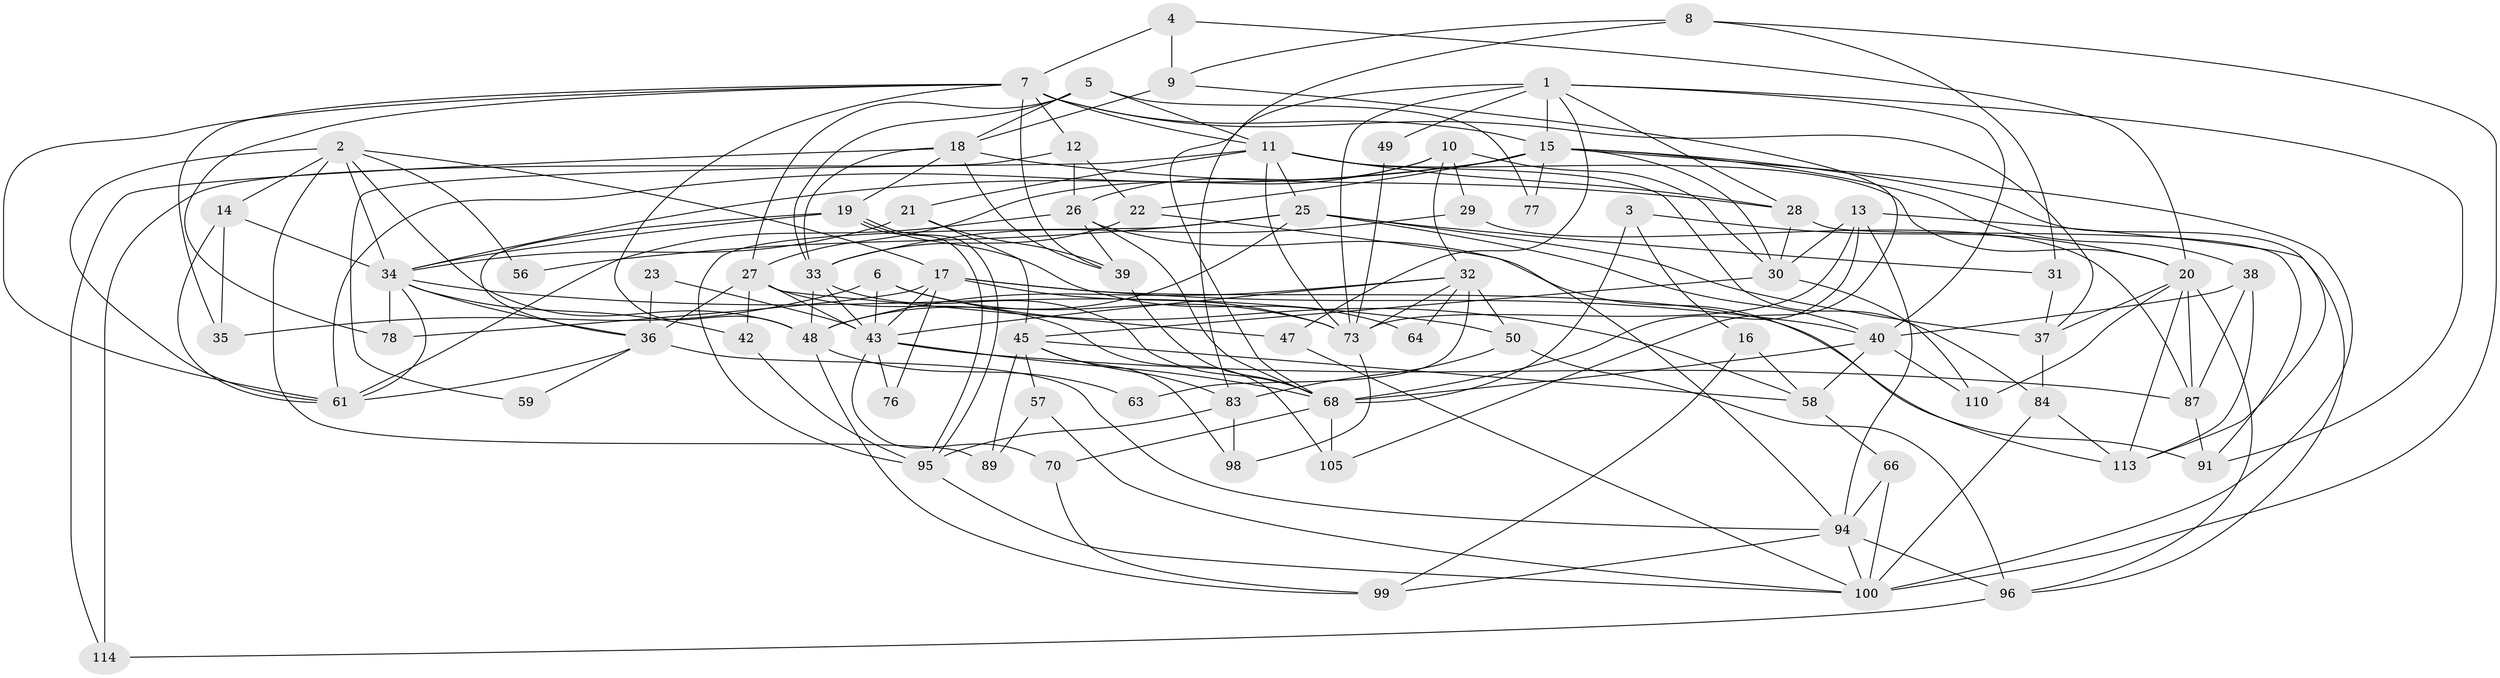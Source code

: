 // original degree distribution, {6: 0.10344827586206896, 4: 0.1810344827586207, 3: 0.3103448275862069, 5: 0.1810344827586207, 8: 0.02586206896551724, 2: 0.15517241379310345, 7: 0.04310344827586207}
// Generated by graph-tools (version 1.1) at 2025/41/03/06/25 10:41:59]
// undirected, 75 vertices, 188 edges
graph export_dot {
graph [start="1"]
  node [color=gray90,style=filled];
  1 [super="+65"];
  2 [super="+67"];
  3;
  4;
  5 [super="+79"];
  6 [super="+60"];
  7 [super="+71"];
  8 [super="+101"];
  9 [super="+44"];
  10 [super="+24"];
  11 [super="+93"];
  12 [super="+55"];
  13 [super="+106"];
  14;
  15 [super="+54"];
  16;
  17 [super="+104"];
  18 [super="+102"];
  19;
  20 [super="+69"];
  21 [super="+72"];
  22 [super="+107"];
  23;
  25 [super="+108"];
  26 [super="+109"];
  27 [super="+82"];
  28 [super="+81"];
  29 [super="+90"];
  30 [super="+41"];
  31;
  32 [super="+112"];
  33 [super="+92"];
  34 [super="+80"];
  35;
  36 [super="+115"];
  37 [super="+53"];
  38 [super="+75"];
  39;
  40 [super="+74"];
  42 [super="+52"];
  43 [super="+46"];
  45 [super="+51"];
  47;
  48 [super="+62"];
  49;
  50;
  56;
  57 [super="+86"];
  58;
  59;
  61;
  63;
  64;
  66;
  68 [super="+88"];
  70;
  73 [super="+116"];
  76;
  77;
  78;
  83;
  84 [super="+85"];
  87;
  89;
  91;
  94;
  95 [super="+97"];
  96;
  98;
  99 [super="+103"];
  100 [super="+111"];
  105;
  110;
  113;
  114;
  1 -- 73;
  1 -- 28;
  1 -- 49 [weight=2];
  1 -- 83;
  1 -- 91;
  1 -- 47;
  1 -- 15;
  1 -- 40;
  2 -- 61;
  2 -- 56;
  2 -- 17;
  2 -- 48;
  2 -- 34;
  2 -- 89;
  2 -- 14;
  3 -- 20;
  3 -- 16;
  3 -- 68;
  4 -- 9;
  4 -- 20;
  4 -- 7;
  5 -- 18;
  5 -- 77;
  5 -- 33;
  5 -- 27;
  5 -- 11;
  6 -- 43;
  6 -- 73;
  6 -- 58;
  6 -- 35;
  7 -- 48;
  7 -- 35;
  7 -- 37;
  7 -- 61;
  7 -- 78;
  7 -- 39;
  7 -- 11;
  7 -- 12;
  7 -- 15;
  8 -- 68;
  8 -- 31;
  8 -- 100;
  8 -- 9;
  9 -- 105;
  9 -- 18;
  10 -- 30;
  10 -- 32;
  10 -- 27;
  10 -- 26;
  10 -- 29;
  11 -- 28;
  11 -- 25;
  11 -- 73;
  11 -- 20;
  11 -- 59;
  11 -- 21;
  11 -- 84;
  12 -- 22;
  12 -- 114;
  12 -- 26;
  13 -- 96;
  13 -- 94;
  13 -- 73;
  13 -- 68;
  13 -- 30;
  14 -- 61;
  14 -- 35;
  14 -- 34;
  15 -- 113;
  15 -- 38;
  15 -- 77;
  15 -- 100;
  15 -- 61;
  15 -- 34;
  15 -- 30;
  15 -- 22;
  16 -- 58;
  16 -- 99;
  17 -- 73;
  17 -- 40;
  17 -- 91;
  17 -- 43;
  17 -- 76;
  17 -- 78;
  18 -- 19;
  18 -- 39;
  18 -- 114;
  18 -- 33;
  18 -- 28;
  19 -- 34;
  19 -- 95;
  19 -- 95;
  19 -- 36;
  19 -- 64;
  20 -- 113;
  20 -- 110;
  20 -- 96;
  20 -- 87;
  20 -- 37;
  21 -- 39;
  21 -- 34;
  21 -- 45;
  22 -- 94;
  22 -- 33;
  23 -- 36;
  23 -- 43;
  25 -- 37;
  25 -- 56;
  25 -- 95;
  25 -- 40;
  25 -- 31;
  25 -- 48;
  26 -- 68;
  26 -- 61;
  26 -- 113;
  26 -- 39;
  27 -- 47;
  27 -- 36;
  27 -- 105;
  27 -- 42;
  27 -- 43;
  28 -- 91;
  28 -- 30;
  29 -- 33;
  29 -- 87;
  30 -- 45;
  30 -- 110;
  31 -- 37;
  32 -- 73 [weight=2];
  32 -- 64;
  32 -- 50;
  32 -- 63;
  32 -- 43;
  32 -- 48;
  33 -- 68;
  33 -- 43;
  33 -- 48;
  34 -- 50;
  34 -- 61;
  34 -- 36;
  34 -- 78;
  34 -- 42;
  36 -- 94;
  36 -- 59;
  36 -- 61;
  37 -- 84;
  38 -- 87;
  38 -- 113;
  38 -- 40;
  39 -- 68;
  40 -- 68;
  40 -- 58;
  40 -- 110;
  42 -- 95;
  43 -- 70;
  43 -- 87;
  43 -- 68;
  43 -- 76;
  45 -- 57;
  45 -- 98;
  45 -- 83;
  45 -- 89;
  45 -- 58;
  47 -- 100;
  48 -- 63;
  48 -- 99;
  49 -- 73;
  50 -- 83;
  50 -- 96;
  57 -- 89;
  57 -- 100;
  58 -- 66;
  66 -- 94;
  66 -- 100;
  68 -- 105;
  68 -- 70;
  70 -- 99;
  73 -- 98;
  83 -- 98;
  83 -- 95;
  84 -- 100;
  84 -- 113;
  87 -- 91;
  94 -- 96;
  94 -- 99;
  94 -- 100;
  95 -- 100;
  96 -- 114;
}
